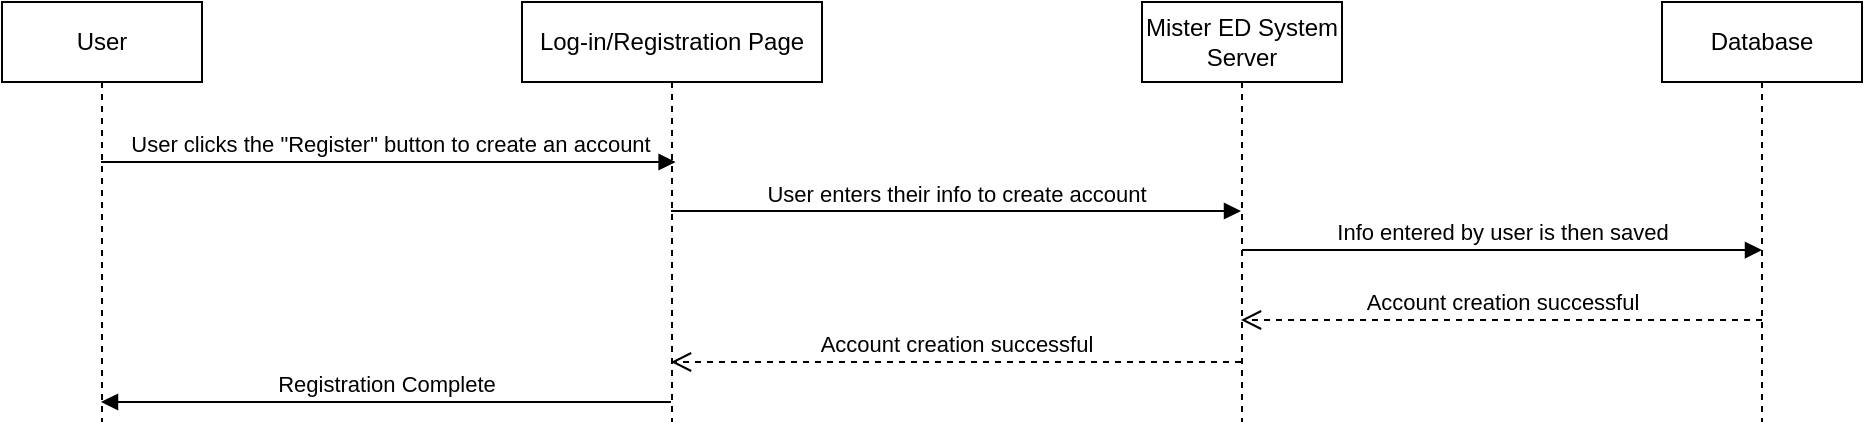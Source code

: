 <mxfile version="22.0.0" type="github">
  <diagram name="Page-1" id="2YBvvXClWsGukQMizWep">
    <mxGraphModel dx="2140" dy="566" grid="1" gridSize="10" guides="1" tooltips="1" connect="1" arrows="1" fold="1" page="1" pageScale="1" pageWidth="850" pageHeight="1100" math="0" shadow="0">
      <root>
        <mxCell id="0" />
        <mxCell id="1" parent="0" />
        <mxCell id="aM9ryv3xv72pqoxQDRHE-1" value="User" style="shape=umlLifeline;perimeter=lifelinePerimeter;whiteSpace=wrap;html=1;container=0;dropTarget=0;collapsible=0;recursiveResize=0;outlineConnect=0;portConstraint=eastwest;newEdgeStyle={&quot;edgeStyle&quot;:&quot;elbowEdgeStyle&quot;,&quot;elbow&quot;:&quot;vertical&quot;,&quot;curved&quot;:0,&quot;rounded&quot;:0};" parent="1" vertex="1">
          <mxGeometry x="-60" y="390" width="100" height="210" as="geometry" />
        </mxCell>
        <mxCell id="aM9ryv3xv72pqoxQDRHE-5" value="Database" style="shape=umlLifeline;perimeter=lifelinePerimeter;whiteSpace=wrap;html=1;container=0;dropTarget=0;collapsible=0;recursiveResize=0;outlineConnect=0;portConstraint=eastwest;newEdgeStyle={&quot;edgeStyle&quot;:&quot;elbowEdgeStyle&quot;,&quot;elbow&quot;:&quot;vertical&quot;,&quot;curved&quot;:0,&quot;rounded&quot;:0};" parent="1" vertex="1">
          <mxGeometry x="770" y="390" width="100" height="210" as="geometry" />
        </mxCell>
        <mxCell id="aM9ryv3xv72pqoxQDRHE-7" value="User clicks the &quot;Register&quot; button to create an account" style="html=1;verticalAlign=bottom;endArrow=block;edgeStyle=elbowEdgeStyle;elbow=vertical;curved=0;rounded=0;entryX=0.512;entryY=0.218;entryDx=0;entryDy=0;entryPerimeter=0;" parent="1" edge="1">
          <mxGeometry relative="1" as="geometry">
            <mxPoint x="-10.5" y="470" as="sourcePoint" />
            <Array as="points" />
            <mxPoint x="276.8" y="470.42" as="targetPoint" />
          </mxGeometry>
        </mxCell>
        <mxCell id="R3fOsro8TMt8DzRH_CVn-1" value="Log-in/Registration Page" style="shape=umlLifeline;perimeter=lifelinePerimeter;whiteSpace=wrap;html=1;container=0;dropTarget=0;collapsible=0;recursiveResize=0;outlineConnect=0;portConstraint=eastwest;newEdgeStyle={&quot;edgeStyle&quot;:&quot;elbowEdgeStyle&quot;,&quot;elbow&quot;:&quot;vertical&quot;,&quot;curved&quot;:0,&quot;rounded&quot;:0};" vertex="1" parent="1">
          <mxGeometry x="200" y="390" width="150" height="210" as="geometry" />
        </mxCell>
        <mxCell id="R3fOsro8TMt8DzRH_CVn-5" value="Registration Complete" style="html=1;verticalAlign=bottom;endArrow=block;edgeStyle=elbowEdgeStyle;elbow=vertical;curved=0;rounded=0;" edge="1" parent="1">
          <mxGeometry relative="1" as="geometry">
            <mxPoint x="274.5" y="590" as="sourcePoint" />
            <Array as="points">
              <mxPoint x="170" y="590" />
              <mxPoint x="290" y="580" />
            </Array>
            <mxPoint x="-10.5" y="590" as="targetPoint" />
          </mxGeometry>
        </mxCell>
        <mxCell id="R3fOsro8TMt8DzRH_CVn-6" value="Mister ED System Server" style="shape=umlLifeline;perimeter=lifelinePerimeter;whiteSpace=wrap;html=1;container=0;dropTarget=0;collapsible=0;recursiveResize=0;outlineConnect=0;portConstraint=eastwest;newEdgeStyle={&quot;edgeStyle&quot;:&quot;elbowEdgeStyle&quot;,&quot;elbow&quot;:&quot;vertical&quot;,&quot;curved&quot;:0,&quot;rounded&quot;:0};" vertex="1" parent="1">
          <mxGeometry x="510" y="390" width="100" height="210" as="geometry" />
        </mxCell>
        <mxCell id="R3fOsro8TMt8DzRH_CVn-7" value="User enters their info to create account" style="html=1;verticalAlign=bottom;endArrow=block;edgeStyle=elbowEdgeStyle;elbow=vertical;curved=0;rounded=0;" edge="1" parent="1">
          <mxGeometry relative="1" as="geometry">
            <mxPoint x="274.5" y="494.5" as="sourcePoint" />
            <Array as="points">
              <mxPoint x="280" y="494.5" />
            </Array>
            <mxPoint x="559.5" y="494.92" as="targetPoint" />
          </mxGeometry>
        </mxCell>
        <mxCell id="R3fOsro8TMt8DzRH_CVn-8" value="Info entered by user is then saved" style="html=1;verticalAlign=bottom;endArrow=block;edgeStyle=elbowEdgeStyle;elbow=vertical;curved=0;rounded=0;" edge="1" parent="1">
          <mxGeometry relative="1" as="geometry">
            <mxPoint x="560" y="514" as="sourcePoint" />
            <Array as="points">
              <mxPoint x="864.6" y="514.01" />
            </Array>
            <mxPoint x="820" y="513.76" as="targetPoint" />
          </mxGeometry>
        </mxCell>
        <mxCell id="R3fOsro8TMt8DzRH_CVn-9" value="Account creation successful" style="html=1;verticalAlign=bottom;endArrow=open;dashed=1;endSize=8;edgeStyle=elbowEdgeStyle;elbow=vertical;curved=0;rounded=0;" edge="1" parent="1">
          <mxGeometry relative="1" as="geometry">
            <mxPoint x="559.5" y="549" as="targetPoint" />
            <Array as="points" />
            <mxPoint x="820" y="549" as="sourcePoint" />
          </mxGeometry>
        </mxCell>
        <mxCell id="R3fOsro8TMt8DzRH_CVn-10" value="Account creation successful" style="html=1;verticalAlign=bottom;endArrow=open;dashed=1;endSize=8;edgeStyle=elbowEdgeStyle;elbow=vertical;curved=0;rounded=0;" edge="1" parent="1">
          <mxGeometry relative="1" as="geometry">
            <mxPoint x="274.5" y="570" as="targetPoint" />
            <Array as="points" />
            <mxPoint x="559.5" y="570" as="sourcePoint" />
          </mxGeometry>
        </mxCell>
      </root>
    </mxGraphModel>
  </diagram>
</mxfile>
